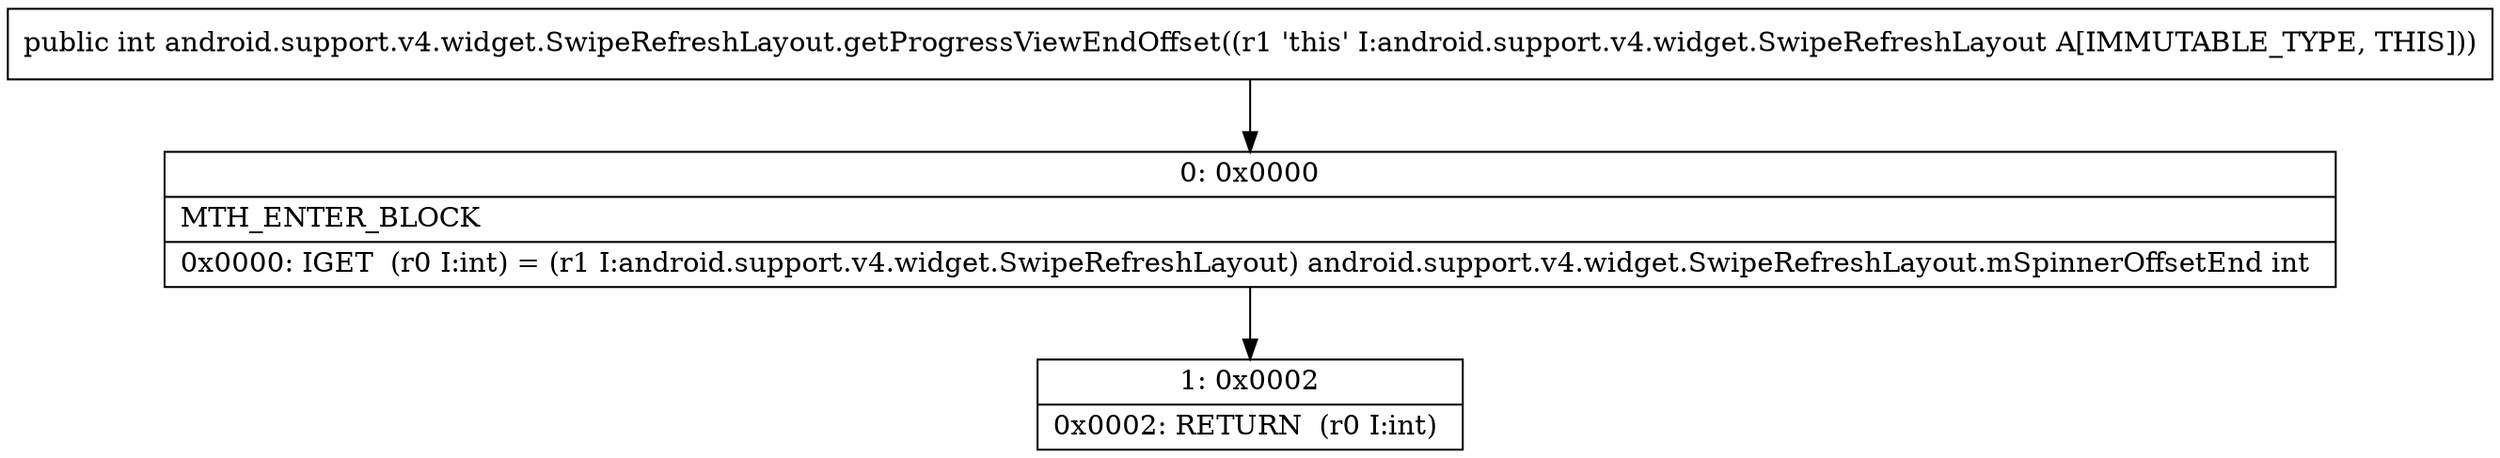 digraph "CFG forandroid.support.v4.widget.SwipeRefreshLayout.getProgressViewEndOffset()I" {
Node_0 [shape=record,label="{0\:\ 0x0000|MTH_ENTER_BLOCK\l|0x0000: IGET  (r0 I:int) = (r1 I:android.support.v4.widget.SwipeRefreshLayout) android.support.v4.widget.SwipeRefreshLayout.mSpinnerOffsetEnd int \l}"];
Node_1 [shape=record,label="{1\:\ 0x0002|0x0002: RETURN  (r0 I:int) \l}"];
MethodNode[shape=record,label="{public int android.support.v4.widget.SwipeRefreshLayout.getProgressViewEndOffset((r1 'this' I:android.support.v4.widget.SwipeRefreshLayout A[IMMUTABLE_TYPE, THIS])) }"];
MethodNode -> Node_0;
Node_0 -> Node_1;
}

